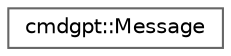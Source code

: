 digraph "Graphical Class Hierarchy"
{
 // LATEX_PDF_SIZE
  bgcolor="transparent";
  edge [fontname=Helvetica,fontsize=10,labelfontname=Helvetica,labelfontsize=10];
  node [fontname=Helvetica,fontsize=10,shape=box,height=0.2,width=0.4];
  rankdir="LR";
  Node0 [id="Node000000",label="cmdgpt::Message",height=0.2,width=0.4,color="grey40", fillcolor="white", style="filled",URL="$dd/d00/structcmdgpt_1_1Message.html",tooltip="Represents a single message in a conversation."];
}
